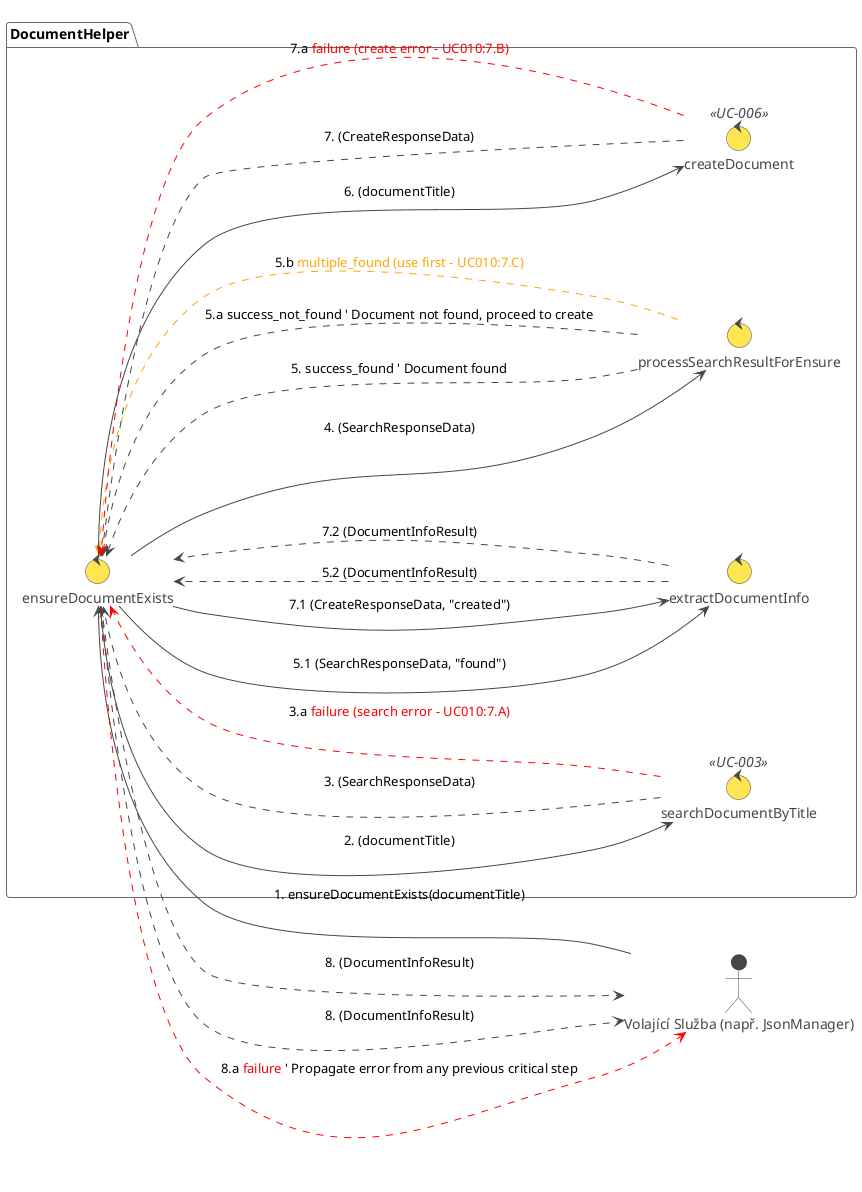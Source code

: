 @startuml RD-010_Ensure_Document_Exists
!theme vibrant
left to right direction

actor "Volající Služba (např. JsonManager)" as CallingService

package "DocumentHelper" as DocumentHelperModule {
    control "ensureDocumentExists" as ensureDocExistsCtrl
    control "searchDocumentByTitle" as searchDocumentCtrl <<UC-003>>
    control "processSearchResultForEnsure" as processSearchResultCtrl
    control "createDocument" as createDocumentCtrl <<UC-006>>
    control "extractDocumentInfo" as extractDocInfoCtrl
}

' Entities are commented out
' entity "DocumentTitle (param)" as DocumentTitleParam
' entity "SearchResponse (data)" as SearchResponseData
' entity "CreateResponse (data)" as CreateResponseData
' entity "DocumentInfo (result)" as DocumentInfoResult

' UC-010 Krok 1: Volající služba volá API
CallingService -> ensureDocExistsCtrl : 1. ensureDocumentExists(documentTitle)

' UC-010 Krok 2 & 3: Invoke UC-003 Vyhledání dokumentu a získání výsledku
ensureDocExistsCtrl -> searchDocumentCtrl : 2. (documentTitle)
searchDocumentCtrl ..> ensureDocExistsCtrl : 3. (SearchResponseData)
searchDocumentCtrl .[#red].> ensureDocExistsCtrl : 3.a <color:red>failure (search error - UC010:7.A)</color>

' UC-010 Krok 4 & 5: Zpracování výsledku vyhledávání
ensureDocExistsCtrl -> processSearchResultCtrl : 4. (SearchResponseData)
processSearchResultCtrl ..> ensureDocExistsCtrl : 5. success_found ' Document found
processSearchResultCtrl ..> ensureDocExistsCtrl : 5.a success_not_found ' Document not found, proceed to create
processSearchResultCtrl .[#orange].> ensureDocExistsCtrl : 5.b <color:orange>multiple_found (use first - UC010:7.C)</color>

' Pokud byl dokument nalezen (krok 5 nebo 5.b)
ensureDocExistsCtrl -> extractDocInfoCtrl : 5.1 (SearchResponseData, "found")
extractDocInfoCtrl ..> ensureDocExistsCtrl : 5.2 (DocumentInfoResult)

' UC-010 Krok 6 & 7: Invoke UC-006 Vytvoření dokumentu (pokud nebyl nalezen - krok 5.a)
ensureDocExistsCtrl -> createDocumentCtrl : 6. (documentTitle)
createDocumentCtrl ..> ensureDocExistsCtrl : 7. (CreateResponseData)
createDocumentCtrl .[#red].> ensureDocExistsCtrl : 7.a <color:red>failure (create error - UC010:7.B)</color>

' Pokud byl dokument vytvořen (po kroku 7)
ensureDocExistsCtrl -> extractDocInfoCtrl : 7.1 (CreateResponseData, "created")
extractDocInfoCtrl ..> ensureDocExistsCtrl : 7.2 (DocumentInfoResult)

' UC-010 Krok 8: Vrácení odpovědi
' Cesta pro nalezený dokument (z kroku 5.2)
ensureDocExistsCtrl ..> CallingService : 8. (DocumentInfoResult)

' Cesta pro vytvořený dokument (z kroku 7.2)
ensureDocExistsCtrl ..> CallingService : 8. (DocumentInfoResult)

' Cesta pro propagaci chyby
ensureDocExistsCtrl .[#red].> CallingService : 8.a <color:red>failure</color> ' Propagate error from any previous critical step

@enduml
